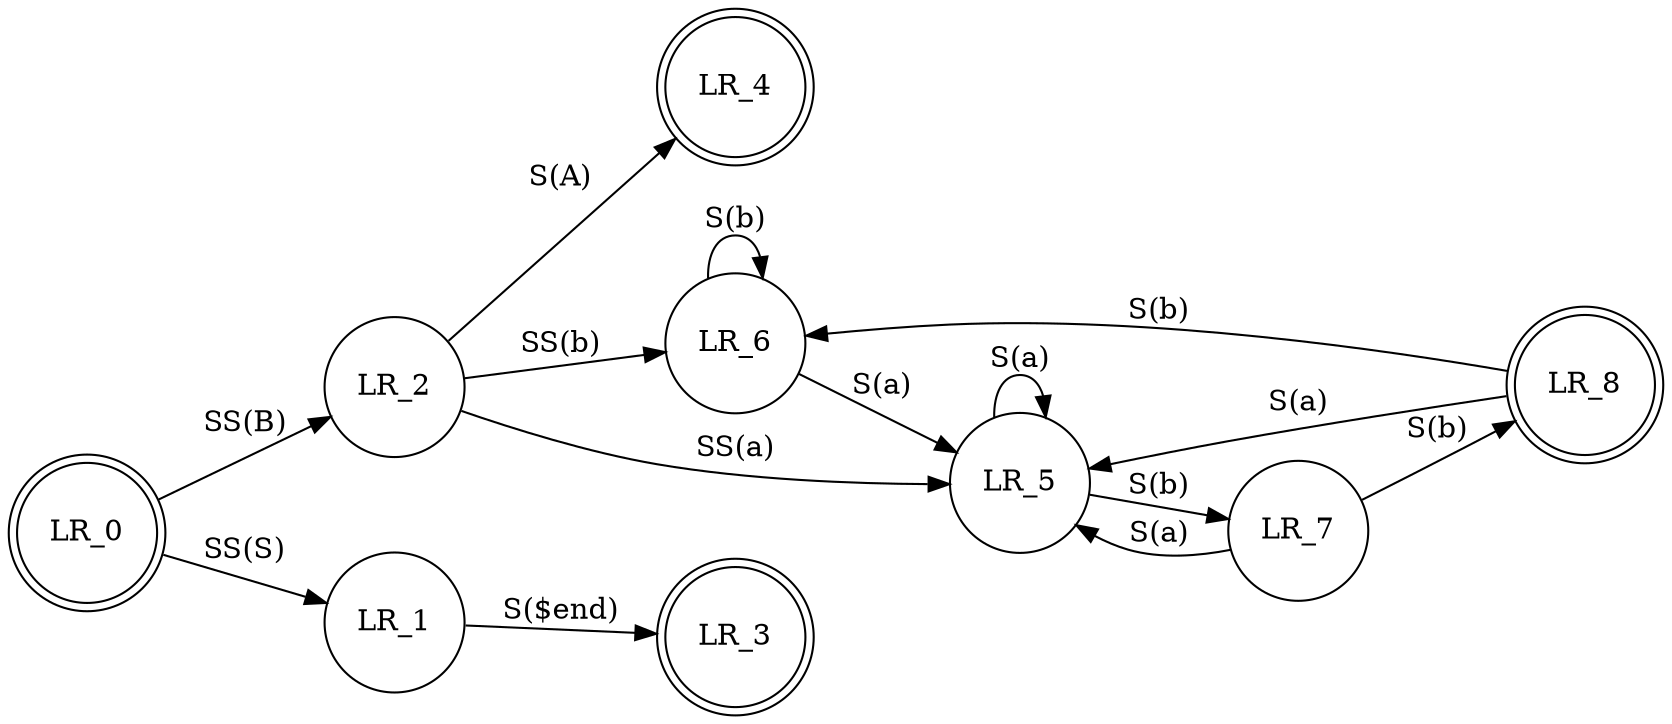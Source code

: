 digraph finite_state_machine {
	node [label="\N", shape=doublecircle];
	graph [rankdir=LR];
	LR_0
	LR_3
	LR_4
	LR_8
	LR_2 [shape=circle];
	LR_1 [shape=circle];
	LR_6 [shape=circle];
	LR_5 [shape=circle];
	LR_7 [shape=circle];
	LR_0 -> LR_2 [label="SS(B)"];
	LR_0 -> LR_1 [label="SS(S)"];
	LR_1 -> LR_3 [label="S($end)"];
	LR_2 -> LR_6 [label="SS(b)"];
	LR_2 -> LR_5 [label="SS(a)"];
	LR_2 -> LR_4 [label="S(A)"];
	LR_5 -> LR_7 [label="S(b)"];
	LR_5 -> LR_5 [label="S(a)"];
	LR_6 -> LR_6 [label="S(b)"];
	LR_6 -> LR_5 [label="S(a)"];
	LR_7 -> LR_8 [label="S(b)"];
	LR_7 -> LR_5 [label="S(a)"];
	LR_8 -> LR_6 [label="S(b)"];
	LR_8 -> LR_5 [label="S(a)"];
}
